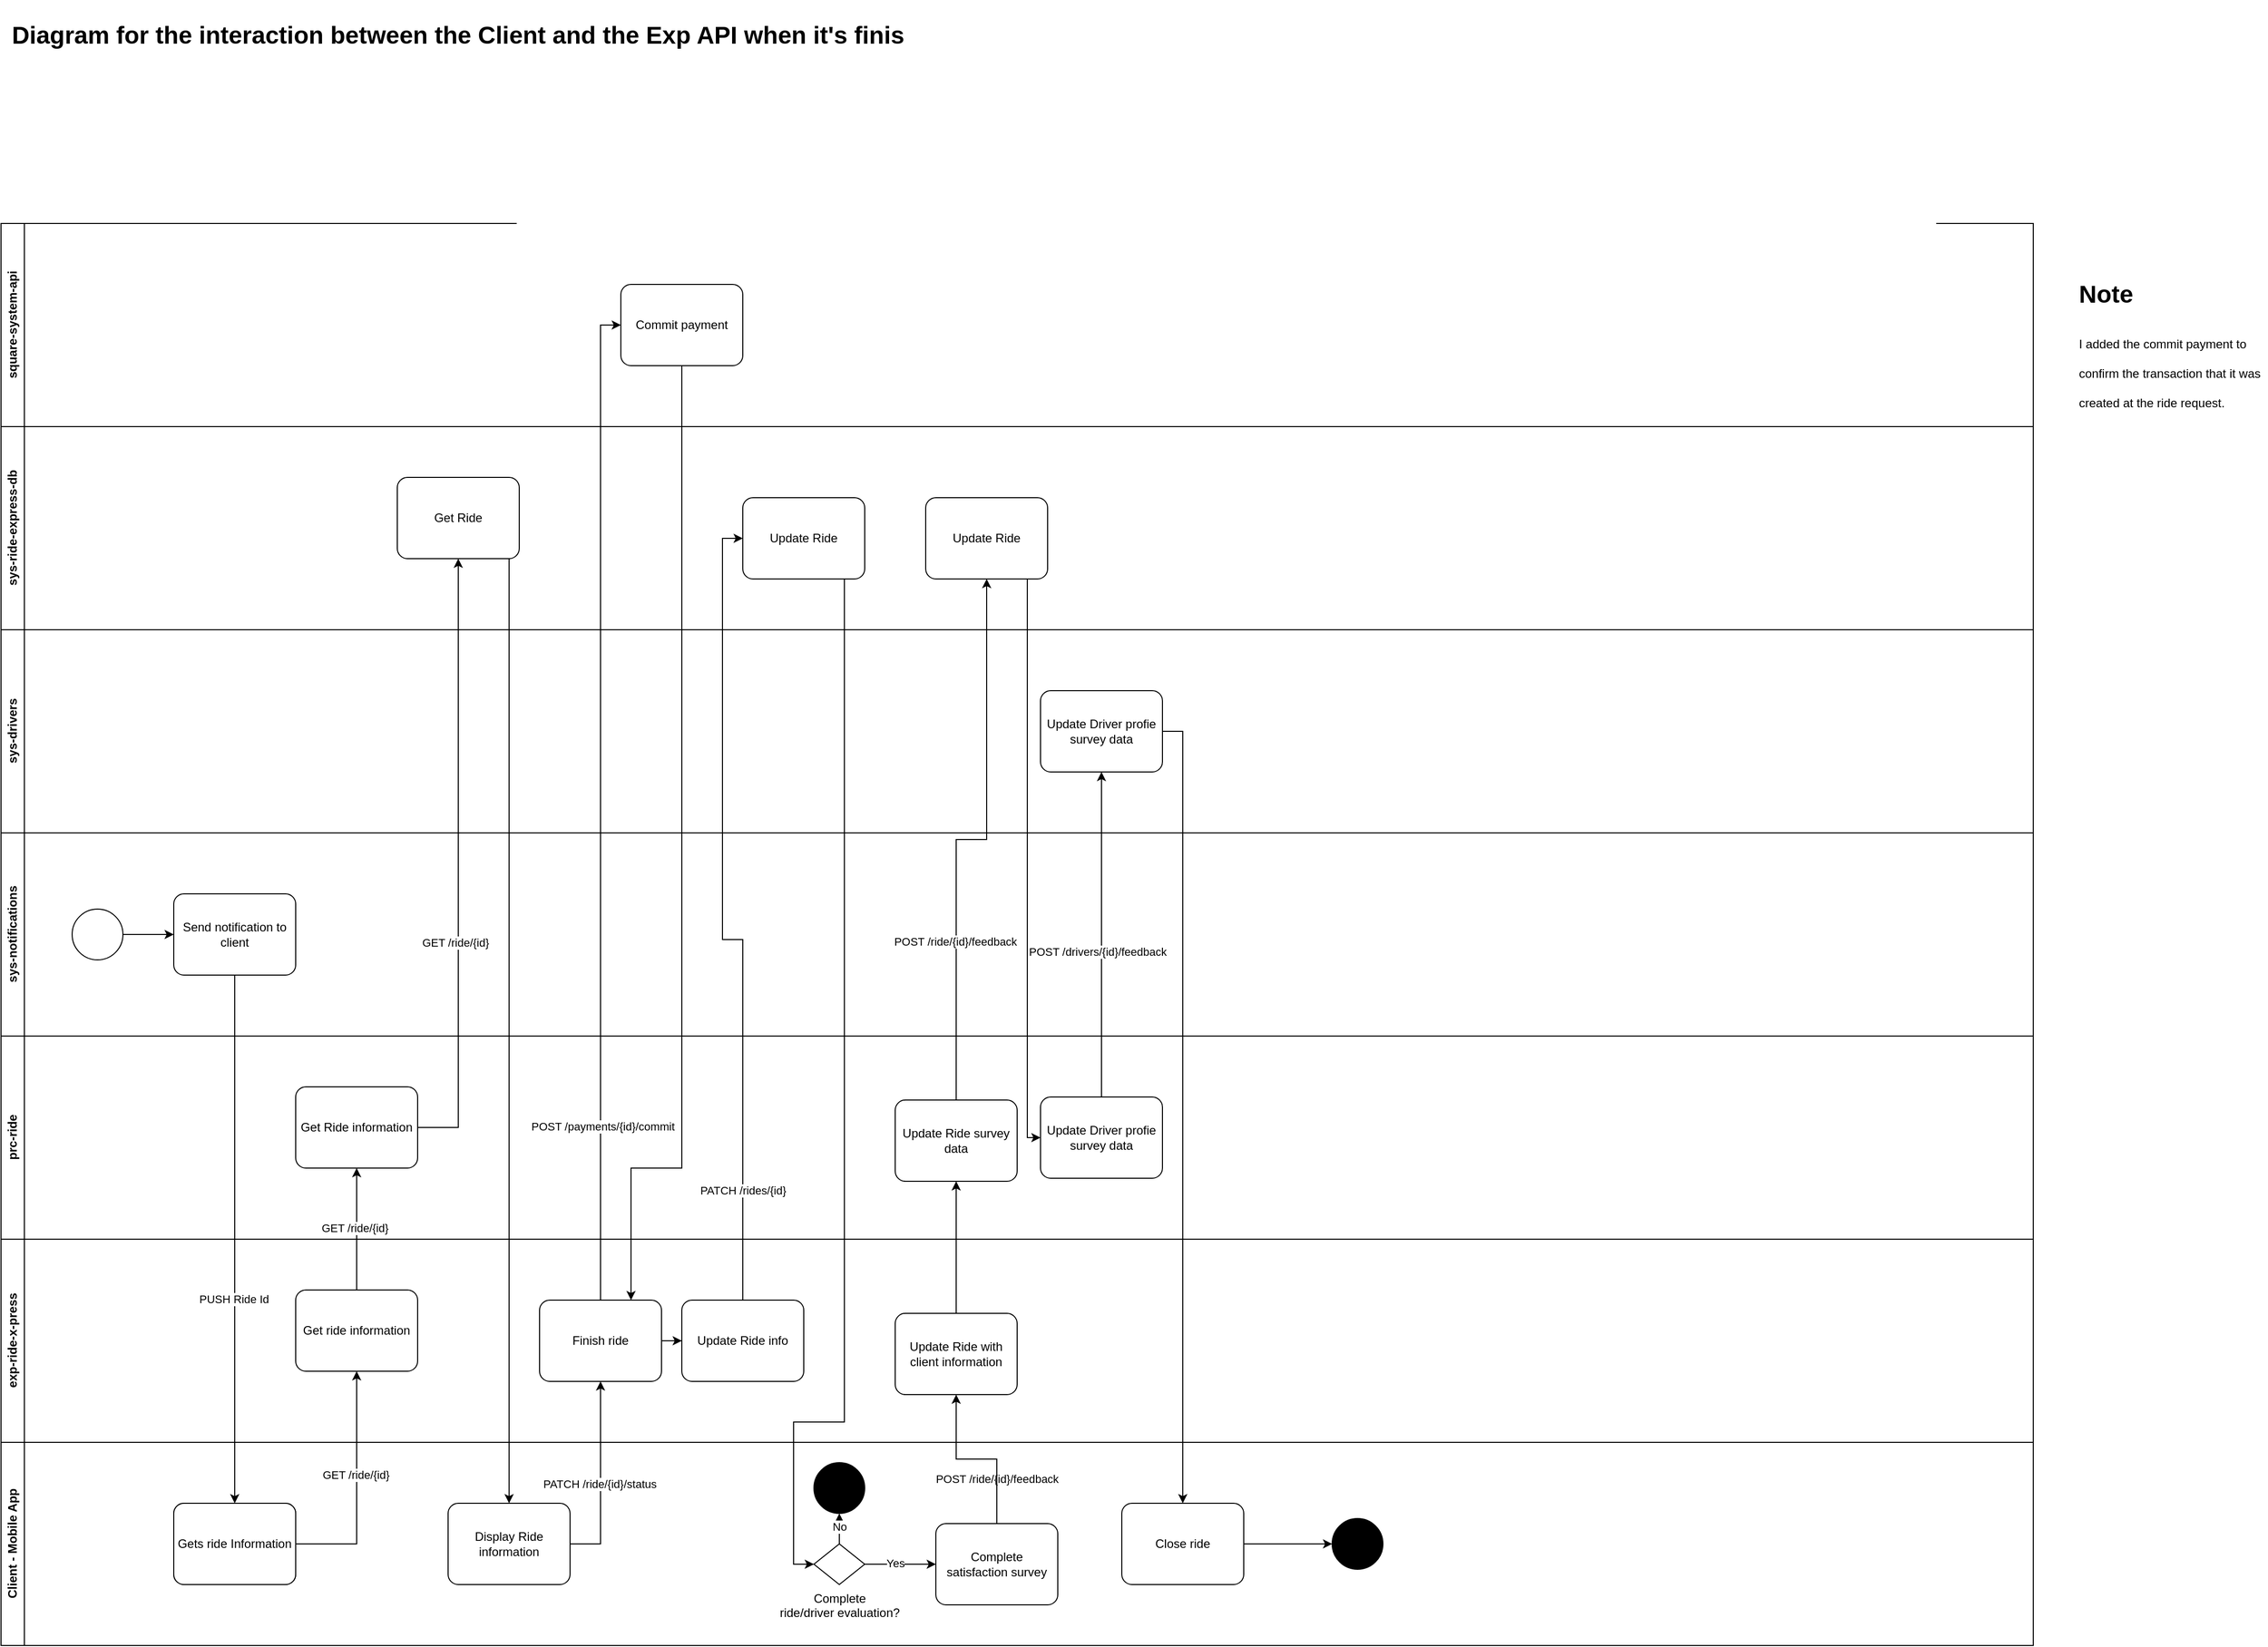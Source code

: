 <mxfile version="22.1.4" type="github">
  <diagram name="Drill down Client and the Exp API when it&#39;s finishing a ride" id="sZPMeks1si3X4ankGnfA">
    <mxGraphModel dx="3152" dy="2764" grid="1" gridSize="10" guides="1" tooltips="1" connect="1" arrows="1" fold="1" page="1" pageScale="1" pageWidth="1100" pageHeight="850" math="0" shadow="0">
      <root>
        <mxCell id="VvUdo0zjaCuZu8YFKnKq-0" />
        <mxCell id="VvUdo0zjaCuZu8YFKnKq-1" parent="VvUdo0zjaCuZu8YFKnKq-0" />
        <mxCell id="VvUdo0zjaCuZu8YFKnKq-2" value="exp-ride-x-press" style="swimlane;horizontal=0;whiteSpace=wrap;html=1;" parent="VvUdo0zjaCuZu8YFKnKq-1" vertex="1">
          <mxGeometry x="-1100" y="30" width="2000" height="200" as="geometry" />
        </mxCell>
        <mxCell id="Fo7IQ_wiaGLlkL2eDCLb-12" value="Update Ride info" style="points=[[0.25,0,0],[0.5,0,0],[0.75,0,0],[1,0.25,0],[1,0.5,0],[1,0.75,0],[0.75,1,0],[0.5,1,0],[0.25,1,0],[0,0.75,0],[0,0.5,0],[0,0.25,0]];shape=mxgraph.bpmn.task;whiteSpace=wrap;rectStyle=rounded;size=10;html=1;container=1;expand=0;collapsible=0;taskMarker=abstract;" vertex="1" parent="VvUdo0zjaCuZu8YFKnKq-2">
          <mxGeometry x="670" y="60" width="120" height="80" as="geometry" />
        </mxCell>
        <mxCell id="VvUdo0zjaCuZu8YFKnKq-3" value="Client - Mobile App" style="swimlane;horizontal=0;whiteSpace=wrap;html=1;" parent="VvUdo0zjaCuZu8YFKnKq-1" vertex="1">
          <mxGeometry x="-1100" y="230" width="2000" height="200" as="geometry" />
        </mxCell>
        <mxCell id="VvUdo0zjaCuZu8YFKnKq-4" value="Get Client Geo location" style="points=[[0.25,0,0],[0.5,0,0],[0.75,0,0],[1,0.25,0],[1,0.5,0],[1,0.75,0],[0.75,1,0],[0.5,1,0],[0.25,1,0],[0,0.75,0],[0,0.5,0],[0,0.25,0]];shape=mxgraph.bpmn.task;whiteSpace=wrap;rectStyle=rounded;size=10;html=1;container=1;expand=0;collapsible=0;taskMarker=abstract;" parent="VvUdo0zjaCuZu8YFKnKq-3" vertex="1">
          <mxGeometry x="170" y="60" width="120" height="80" as="geometry" />
        </mxCell>
        <mxCell id="VvUdo0zjaCuZu8YFKnKq-5" value="Display Ride information" style="points=[[0.25,0,0],[0.5,0,0],[0.75,0,0],[1,0.25,0],[1,0.5,0],[1,0.75,0],[0.75,1,0],[0.5,1,0],[0.25,1,0],[0,0.75,0],[0,0.5,0],[0,0.25,0]];shape=mxgraph.bpmn.task;whiteSpace=wrap;rectStyle=rounded;size=10;html=1;container=1;expand=0;collapsible=0;taskMarker=abstract;" parent="VvUdo0zjaCuZu8YFKnKq-3" vertex="1">
          <mxGeometry x="440" y="60" width="120" height="80" as="geometry" />
        </mxCell>
        <mxCell id="VvUdo0zjaCuZu8YFKnKq-17" value="" style="ellipse;whiteSpace=wrap;html=1;aspect=fixed;fillColor=#000000;" parent="VvUdo0zjaCuZu8YFKnKq-3" vertex="1">
          <mxGeometry x="1310" y="75" width="50" height="50" as="geometry" />
        </mxCell>
        <mxCell id="VvUdo0zjaCuZu8YFKnKq-41" value="Close ride" style="points=[[0.25,0,0],[0.5,0,0],[0.75,0,0],[1,0.25,0],[1,0.5,0],[1,0.75,0],[0.75,1,0],[0.5,1,0],[0.25,1,0],[0,0.75,0],[0,0.5,0],[0,0.25,0]];shape=mxgraph.bpmn.task;whiteSpace=wrap;rectStyle=rounded;size=10;html=1;container=1;expand=0;collapsible=0;taskMarker=abstract;" parent="VvUdo0zjaCuZu8YFKnKq-3" vertex="1">
          <mxGeometry x="1103" y="60" width="120" height="80" as="geometry" />
        </mxCell>
        <mxCell id="VvUdo0zjaCuZu8YFKnKq-40" style="edgeStyle=orthogonalEdgeStyle;rounded=0;orthogonalLoop=1;jettySize=auto;html=1;" parent="VvUdo0zjaCuZu8YFKnKq-3" source="VvUdo0zjaCuZu8YFKnKq-41" target="VvUdo0zjaCuZu8YFKnKq-17" edge="1">
          <mxGeometry relative="1" as="geometry">
            <mxPoint x="1240" y="100" as="targetPoint" />
          </mxGeometry>
        </mxCell>
        <mxCell id="x7NhefQ3XoewuiwnYH2W-1" value="Complete &lt;br&gt;ride/driver evaluation?" style="points=[[0.25,0.25,0],[0.5,0,0],[0.75,0.25,0],[1,0.5,0],[0.75,0.75,0],[0.5,1,0],[0.25,0.75,0],[0,0.5,0]];shape=mxgraph.bpmn.gateway2;html=1;verticalLabelPosition=bottom;labelBackgroundColor=#ffffff;verticalAlign=top;align=center;perimeter=rhombusPerimeter;outlineConnect=0;outline=none;symbol=none;" parent="VvUdo0zjaCuZu8YFKnKq-3" vertex="1">
          <mxGeometry x="800" y="100" width="50" height="40" as="geometry" />
        </mxCell>
        <mxCell id="x7NhefQ3XoewuiwnYH2W-2" style="edgeStyle=orthogonalEdgeStyle;rounded=0;orthogonalLoop=1;jettySize=auto;html=1;entryX=0;entryY=0.5;entryDx=0;entryDy=0;entryPerimeter=0;" parent="VvUdo0zjaCuZu8YFKnKq-3" source="x7NhefQ3XoewuiwnYH2W-1" target="VvUdo0zjaCuZu8YFKnKq-34" edge="1">
          <mxGeometry relative="1" as="geometry" />
        </mxCell>
        <mxCell id="7WDWEMYJrdUVoe0Sw8bg-0" value="Yes" style="edgeLabel;html=1;align=center;verticalAlign=middle;resizable=0;points=[];" parent="x7NhefQ3XoewuiwnYH2W-2" vertex="1" connectable="0">
          <mxGeometry x="-0.16" y="1" relative="1" as="geometry">
            <mxPoint as="offset" />
          </mxGeometry>
        </mxCell>
        <mxCell id="x7NhefQ3XoewuiwnYH2W-3" value="" style="ellipse;whiteSpace=wrap;html=1;aspect=fixed;fillColor=#000000;" parent="VvUdo0zjaCuZu8YFKnKq-3" vertex="1">
          <mxGeometry x="800" y="20" width="50" height="50" as="geometry" />
        </mxCell>
        <mxCell id="x7NhefQ3XoewuiwnYH2W-4" style="edgeStyle=orthogonalEdgeStyle;rounded=0;orthogonalLoop=1;jettySize=auto;html=1;" parent="VvUdo0zjaCuZu8YFKnKq-3" source="x7NhefQ3XoewuiwnYH2W-1" target="x7NhefQ3XoewuiwnYH2W-3" edge="1">
          <mxGeometry relative="1" as="geometry" />
        </mxCell>
        <mxCell id="x7NhefQ3XoewuiwnYH2W-5" value="No" style="edgeLabel;html=1;align=center;verticalAlign=middle;resizable=0;points=[];" parent="x7NhefQ3XoewuiwnYH2W-4" vertex="1" connectable="0">
          <mxGeometry x="-0.3" relative="1" as="geometry">
            <mxPoint as="offset" />
          </mxGeometry>
        </mxCell>
        <mxCell id="VvUdo0zjaCuZu8YFKnKq-54" value="POST /ride/{id}/feedback" style="edgeLabel;html=1;align=center;verticalAlign=middle;resizable=0;points=[];" parent="VvUdo0zjaCuZu8YFKnKq-3" vertex="1" connectable="0">
          <mxGeometry x="980" y="36" as="geometry" />
        </mxCell>
        <mxCell id="VvUdo0zjaCuZu8YFKnKq-34" value="Complete &lt;br&gt;satisfaction survey" style="points=[[0.25,0,0],[0.5,0,0],[0.75,0,0],[1,0.25,0],[1,0.5,0],[1,0.75,0],[0.75,1,0],[0.5,1,0],[0.25,1,0],[0,0.75,0],[0,0.5,0],[0,0.25,0]];shape=mxgraph.bpmn.task;whiteSpace=wrap;rectStyle=rounded;size=10;html=1;container=1;expand=0;collapsible=0;taskMarker=abstract;" parent="VvUdo0zjaCuZu8YFKnKq-3" vertex="1">
          <mxGeometry x="920" y="80" width="120" height="80" as="geometry" />
        </mxCell>
        <mxCell id="VvUdo0zjaCuZu8YFKnKq-8" value="prc-ride" style="swimlane;horizontal=0;whiteSpace=wrap;html=1;" parent="VvUdo0zjaCuZu8YFKnKq-1" vertex="1">
          <mxGeometry x="-1100" y="-170" width="2000" height="200" as="geometry" />
        </mxCell>
        <mxCell id="7WDWEMYJrdUVoe0Sw8bg-1" value="Update Driver profie survey data" style="points=[[0.25,0,0],[0.5,0,0],[0.75,0,0],[1,0.25,0],[1,0.5,0],[1,0.75,0],[0.75,1,0],[0.5,1,0],[0.25,1,0],[0,0.75,0],[0,0.5,0],[0,0.25,0]];shape=mxgraph.bpmn.task;whiteSpace=wrap;rectStyle=rounded;size=10;html=1;container=1;expand=0;collapsible=0;taskMarker=abstract;" parent="VvUdo0zjaCuZu8YFKnKq-8" vertex="1">
          <mxGeometry x="1023" y="60" width="120" height="80" as="geometry" />
        </mxCell>
        <mxCell id="VvUdo0zjaCuZu8YFKnKq-9" value="sys-notifications" style="swimlane;horizontal=0;whiteSpace=wrap;html=1;" parent="VvUdo0zjaCuZu8YFKnKq-1" vertex="1">
          <mxGeometry x="-1100" y="-370" width="2000" height="200" as="geometry" />
        </mxCell>
        <mxCell id="VvUdo0zjaCuZu8YFKnKq-10" value="Send notification to client" style="points=[[0.25,0,0],[0.5,0,0],[0.75,0,0],[1,0.25,0],[1,0.5,0],[1,0.75,0],[0.75,1,0],[0.5,1,0],[0.25,1,0],[0,0.75,0],[0,0.5,0],[0,0.25,0]];shape=mxgraph.bpmn.task;whiteSpace=wrap;rectStyle=rounded;size=10;html=1;container=1;expand=0;collapsible=0;taskMarker=abstract;" parent="VvUdo0zjaCuZu8YFKnKq-9" vertex="1">
          <mxGeometry x="170" y="60" width="120" height="80" as="geometry" />
        </mxCell>
        <mxCell id="VvUdo0zjaCuZu8YFKnKq-11" value="" style="points=[[0.145,0.145,0],[0.5,0,0],[0.855,0.145,0],[1,0.5,0],[0.855,0.855,0],[0.5,1,0],[0.145,0.855,0],[0,0.5,0]];shape=mxgraph.bpmn.event;html=1;verticalLabelPosition=bottom;labelBackgroundColor=#ffffff;verticalAlign=top;align=center;perimeter=ellipsePerimeter;outlineConnect=0;aspect=fixed;outline=standard;symbol=general;" parent="VvUdo0zjaCuZu8YFKnKq-9" vertex="1">
          <mxGeometry x="70" y="75" width="50" height="50" as="geometry" />
        </mxCell>
        <mxCell id="VvUdo0zjaCuZu8YFKnKq-12" style="edgeStyle=orthogonalEdgeStyle;rounded=0;orthogonalLoop=1;jettySize=auto;html=1;entryX=0;entryY=0.5;entryDx=0;entryDy=0;entryPerimeter=0;" parent="VvUdo0zjaCuZu8YFKnKq-9" source="VvUdo0zjaCuZu8YFKnKq-11" target="VvUdo0zjaCuZu8YFKnKq-10" edge="1">
          <mxGeometry relative="1" as="geometry" />
        </mxCell>
        <mxCell id="VvUdo0zjaCuZu8YFKnKq-13" style="edgeStyle=orthogonalEdgeStyle;rounded=0;orthogonalLoop=1;jettySize=auto;html=1;" parent="VvUdo0zjaCuZu8YFKnKq-1" edge="1">
          <mxGeometry relative="1" as="geometry">
            <mxPoint x="1950" y="-50" as="sourcePoint" />
            <Array as="points">
              <mxPoint x="1950" y="-410" />
            </Array>
          </mxGeometry>
        </mxCell>
        <mxCell id="VvUdo0zjaCuZu8YFKnKq-14" value="sys-ride-express-db" style="swimlane;horizontal=0;whiteSpace=wrap;html=1;" parent="VvUdo0zjaCuZu8YFKnKq-1" vertex="1">
          <mxGeometry x="-1100" y="-770" width="2000" height="200" as="geometry" />
        </mxCell>
        <mxCell id="VvUdo0zjaCuZu8YFKnKq-15" value="Get Ride" style="points=[[0.25,0,0],[0.5,0,0],[0.75,0,0],[1,0.25,0],[1,0.5,0],[1,0.75,0],[0.75,1,0],[0.5,1,0],[0.25,1,0],[0,0.75,0],[0,0.5,0],[0,0.25,0]];shape=mxgraph.bpmn.task;whiteSpace=wrap;rectStyle=rounded;size=10;html=1;container=1;expand=0;collapsible=0;taskMarker=abstract;" parent="VvUdo0zjaCuZu8YFKnKq-14" vertex="1">
          <mxGeometry x="390" y="50" width="120" height="80" as="geometry" />
        </mxCell>
        <mxCell id="VvUdo0zjaCuZu8YFKnKq-16" value="Update Ride" style="points=[[0.25,0,0],[0.5,0,0],[0.75,0,0],[1,0.25,0],[1,0.5,0],[1,0.75,0],[0.75,1,0],[0.5,1,0],[0.25,1,0],[0,0.75,0],[0,0.5,0],[0,0.25,0]];shape=mxgraph.bpmn.task;whiteSpace=wrap;rectStyle=rounded;size=10;html=1;container=1;expand=0;collapsible=0;taskMarker=abstract;" parent="VvUdo0zjaCuZu8YFKnKq-14" vertex="1">
          <mxGeometry x="910" y="70" width="120" height="80" as="geometry" />
        </mxCell>
        <mxCell id="Fo7IQ_wiaGLlkL2eDCLb-9" value="Update Ride" style="points=[[0.25,0,0],[0.5,0,0],[0.75,0,0],[1,0.25,0],[1,0.5,0],[1,0.75,0],[0.75,1,0],[0.5,1,0],[0.25,1,0],[0,0.75,0],[0,0.5,0],[0,0.25,0]];shape=mxgraph.bpmn.task;whiteSpace=wrap;rectStyle=rounded;size=10;html=1;container=1;expand=0;collapsible=0;taskMarker=abstract;" vertex="1" parent="VvUdo0zjaCuZu8YFKnKq-14">
          <mxGeometry x="730" y="70" width="120" height="80" as="geometry" />
        </mxCell>
        <mxCell id="VvUdo0zjaCuZu8YFKnKq-19" value="Get ride information" style="points=[[0.25,0,0],[0.5,0,0],[0.75,0,0],[1,0.25,0],[1,0.5,0],[1,0.75,0],[0.75,1,0],[0.5,1,0],[0.25,1,0],[0,0.75,0],[0,0.5,0],[0,0.25,0]];shape=mxgraph.bpmn.task;whiteSpace=wrap;rectStyle=rounded;size=10;html=1;container=1;expand=0;collapsible=0;taskMarker=abstract;" parent="VvUdo0zjaCuZu8YFKnKq-1" vertex="1">
          <mxGeometry x="-810" y="80" width="120" height="80" as="geometry" />
        </mxCell>
        <mxCell id="VvUdo0zjaCuZu8YFKnKq-20" value="Gets ride Information" style="points=[[0.25,0,0],[0.5,0,0],[0.75,0,0],[1,0.25,0],[1,0.5,0],[1,0.75,0],[0.75,1,0],[0.5,1,0],[0.25,1,0],[0,0.75,0],[0,0.5,0],[0,0.25,0]];shape=mxgraph.bpmn.task;whiteSpace=wrap;rectStyle=rounded;size=10;html=1;container=1;expand=0;collapsible=0;taskMarker=abstract;" parent="VvUdo0zjaCuZu8YFKnKq-1" vertex="1">
          <mxGeometry x="-930" y="290" width="120" height="80" as="geometry" />
        </mxCell>
        <mxCell id="VvUdo0zjaCuZu8YFKnKq-21" value="Get Ride information" style="points=[[0.25,0,0],[0.5,0,0],[0.75,0,0],[1,0.25,0],[1,0.5,0],[1,0.75,0],[0.75,1,0],[0.5,1,0],[0.25,1,0],[0,0.75,0],[0,0.5,0],[0,0.25,0]];shape=mxgraph.bpmn.task;whiteSpace=wrap;rectStyle=rounded;size=10;html=1;container=1;expand=0;collapsible=0;taskMarker=abstract;" parent="VvUdo0zjaCuZu8YFKnKq-1" vertex="1">
          <mxGeometry x="-810" y="-120" width="120" height="80" as="geometry" />
        </mxCell>
        <mxCell id="VvUdo0zjaCuZu8YFKnKq-22" style="edgeStyle=orthogonalEdgeStyle;rounded=0;orthogonalLoop=1;jettySize=auto;html=1;exitX=1;exitY=0.5;exitDx=0;exitDy=0;exitPerimeter=0;" parent="VvUdo0zjaCuZu8YFKnKq-1" source="VvUdo0zjaCuZu8YFKnKq-21" target="VvUdo0zjaCuZu8YFKnKq-15" edge="1">
          <mxGeometry relative="1" as="geometry">
            <mxPoint x="-210" y="-120" as="sourcePoint" />
          </mxGeometry>
        </mxCell>
        <mxCell id="VvUdo0zjaCuZu8YFKnKq-23" value="GET /ride/{id}" style="edgeLabel;html=1;align=center;verticalAlign=middle;resizable=0;points=[];" parent="VvUdo0zjaCuZu8YFKnKq-22" vertex="1" connectable="0">
          <mxGeometry x="-0.258" y="3" relative="1" as="geometry">
            <mxPoint as="offset" />
          </mxGeometry>
        </mxCell>
        <mxCell id="VvUdo0zjaCuZu8YFKnKq-24" style="edgeStyle=orthogonalEdgeStyle;rounded=0;orthogonalLoop=1;jettySize=auto;html=1;entryX=0.5;entryY=0;entryDx=0;entryDy=0;entryPerimeter=0;" parent="VvUdo0zjaCuZu8YFKnKq-1" source="VvUdo0zjaCuZu8YFKnKq-15" edge="1" target="VvUdo0zjaCuZu8YFKnKq-5">
          <mxGeometry relative="1" as="geometry">
            <mxPoint x="-520" y="290" as="targetPoint" />
            <Array as="points">
              <mxPoint x="-600" y="-410" />
              <mxPoint x="-600" y="-410" />
            </Array>
          </mxGeometry>
        </mxCell>
        <mxCell id="VvUdo0zjaCuZu8YFKnKq-25" style="edgeStyle=orthogonalEdgeStyle;rounded=0;orthogonalLoop=1;jettySize=auto;html=1;" parent="VvUdo0zjaCuZu8YFKnKq-1" source="VvUdo0zjaCuZu8YFKnKq-20" edge="1">
          <mxGeometry relative="1" as="geometry">
            <mxPoint x="-750" y="160" as="targetPoint" />
            <Array as="points">
              <mxPoint x="-750" y="330" />
            </Array>
          </mxGeometry>
        </mxCell>
        <mxCell id="VvUdo0zjaCuZu8YFKnKq-26" value="GET /ride/{id}" style="edgeLabel;html=1;align=center;verticalAlign=middle;resizable=0;points=[];" parent="VvUdo0zjaCuZu8YFKnKq-25" vertex="1" connectable="0">
          <mxGeometry x="0.113" y="1" relative="1" as="geometry">
            <mxPoint as="offset" />
          </mxGeometry>
        </mxCell>
        <mxCell id="VvUdo0zjaCuZu8YFKnKq-27" value="" style="edgeStyle=orthogonalEdgeStyle;rounded=0;orthogonalLoop=1;jettySize=auto;html=1;" parent="VvUdo0zjaCuZu8YFKnKq-1" source="VvUdo0zjaCuZu8YFKnKq-19" target="VvUdo0zjaCuZu8YFKnKq-21" edge="1">
          <mxGeometry relative="1" as="geometry" />
        </mxCell>
        <mxCell id="VvUdo0zjaCuZu8YFKnKq-28" value="GET /ride/{id}" style="edgeLabel;html=1;align=center;verticalAlign=middle;resizable=0;points=[];" parent="VvUdo0zjaCuZu8YFKnKq-27" vertex="1" connectable="0">
          <mxGeometry x="0.013" y="2" relative="1" as="geometry">
            <mxPoint as="offset" />
          </mxGeometry>
        </mxCell>
        <mxCell id="VvUdo0zjaCuZu8YFKnKq-29" style="edgeStyle=orthogonalEdgeStyle;rounded=0;orthogonalLoop=1;jettySize=auto;html=1;" parent="VvUdo0zjaCuZu8YFKnKq-1" source="VvUdo0zjaCuZu8YFKnKq-10" target="VvUdo0zjaCuZu8YFKnKq-20" edge="1">
          <mxGeometry relative="1" as="geometry" />
        </mxCell>
        <mxCell id="x7NhefQ3XoewuiwnYH2W-0" value="PUSH Ride Id" style="edgeLabel;html=1;align=center;verticalAlign=middle;resizable=0;points=[];" parent="VvUdo0zjaCuZu8YFKnKq-29" vertex="1" connectable="0">
          <mxGeometry x="0.227" y="-1" relative="1" as="geometry">
            <mxPoint as="offset" />
          </mxGeometry>
        </mxCell>
        <mxCell id="VvUdo0zjaCuZu8YFKnKq-33" value="" style="edgeStyle=orthogonalEdgeStyle;rounded=0;orthogonalLoop=1;jettySize=auto;html=1;entryX=0.5;entryY=0;entryDx=0;entryDy=0;entryPerimeter=0;exitX=1;exitY=0.5;exitDx=0;exitDy=0;exitPerimeter=0;" parent="VvUdo0zjaCuZu8YFKnKq-1" source="tqwcumiHTZXrV8akWIam-1" target="VvUdo0zjaCuZu8YFKnKq-41" edge="1">
          <mxGeometry relative="1" as="geometry">
            <mxPoint x="-40" y="330" as="targetPoint" />
            <Array as="points">
              <mxPoint x="63" y="-470" />
              <mxPoint x="63" y="280" />
            </Array>
          </mxGeometry>
        </mxCell>
        <mxCell id="VvUdo0zjaCuZu8YFKnKq-52" value="Update Ride with client information" style="points=[[0.25,0,0],[0.5,0,0],[0.75,0,0],[1,0.25,0],[1,0.5,0],[1,0.75,0],[0.75,1,0],[0.5,1,0],[0.25,1,0],[0,0.75,0],[0,0.5,0],[0,0.25,0]];shape=mxgraph.bpmn.task;whiteSpace=wrap;rectStyle=rounded;size=10;html=1;container=1;expand=0;collapsible=0;taskMarker=abstract;" parent="VvUdo0zjaCuZu8YFKnKq-1" vertex="1">
          <mxGeometry x="-220" y="103" width="120" height="80" as="geometry" />
        </mxCell>
        <mxCell id="VvUdo0zjaCuZu8YFKnKq-53" value="Update Ride survey data" style="points=[[0.25,0,0],[0.5,0,0],[0.75,0,0],[1,0.25,0],[1,0.5,0],[1,0.75,0],[0.75,1,0],[0.5,1,0],[0.25,1,0],[0,0.75,0],[0,0.5,0],[0,0.25,0]];shape=mxgraph.bpmn.task;whiteSpace=wrap;rectStyle=rounded;size=10;html=1;container=1;expand=0;collapsible=0;taskMarker=abstract;" parent="VvUdo0zjaCuZu8YFKnKq-1" vertex="1">
          <mxGeometry x="-220" y="-107" width="120" height="80" as="geometry" />
        </mxCell>
        <mxCell id="VvUdo0zjaCuZu8YFKnKq-55" style="edgeStyle=orthogonalEdgeStyle;rounded=0;orthogonalLoop=1;jettySize=auto;html=1;entryX=0.5;entryY=1;entryDx=0;entryDy=0;entryPerimeter=0;" parent="VvUdo0zjaCuZu8YFKnKq-1" source="VvUdo0zjaCuZu8YFKnKq-52" target="VvUdo0zjaCuZu8YFKnKq-53" edge="1">
          <mxGeometry relative="1" as="geometry" />
        </mxCell>
        <mxCell id="VvUdo0zjaCuZu8YFKnKq-56" style="edgeStyle=orthogonalEdgeStyle;rounded=0;orthogonalLoop=1;jettySize=auto;html=1;entryX=0.5;entryY=1;entryDx=0;entryDy=0;entryPerimeter=0;" parent="VvUdo0zjaCuZu8YFKnKq-1" source="VvUdo0zjaCuZu8YFKnKq-53" target="VvUdo0zjaCuZu8YFKnKq-16" edge="1">
          <mxGeometry relative="1" as="geometry" />
        </mxCell>
        <mxCell id="VvUdo0zjaCuZu8YFKnKq-57" value="POST /ride/{id}/feedback" style="edgeLabel;html=1;align=center;verticalAlign=middle;resizable=0;points=[];" parent="VvUdo0zjaCuZu8YFKnKq-56" vertex="1" connectable="0">
          <mxGeometry x="-0.423" y="1" relative="1" as="geometry">
            <mxPoint as="offset" />
          </mxGeometry>
        </mxCell>
        <mxCell id="VvUdo0zjaCuZu8YFKnKq-58" style="edgeStyle=orthogonalEdgeStyle;rounded=0;orthogonalLoop=1;jettySize=auto;html=1;entryX=0.5;entryY=1;entryDx=0;entryDy=0;entryPerimeter=0;exitX=0.5;exitY=0;exitDx=0;exitDy=0;exitPerimeter=0;" parent="VvUdo0zjaCuZu8YFKnKq-1" target="VvUdo0zjaCuZu8YFKnKq-52" edge="1" source="VvUdo0zjaCuZu8YFKnKq-34">
          <mxGeometry relative="1" as="geometry">
            <mxPoint x="-160" y="293" as="sourcePoint" />
          </mxGeometry>
        </mxCell>
        <mxCell id="VvUdo0zjaCuZu8YFKnKq-59" value="&lt;h1&gt;Diagram for the interaction between the Client and the Exp API when it&#39;s finishing a ride&lt;br&gt;&lt;/h1&gt;" style="text;html=1;align=center;verticalAlign=middle;resizable=0;points=[];autosize=1;strokeColor=none;fillColor=none;" parent="VvUdo0zjaCuZu8YFKnKq-1" vertex="1">
          <mxGeometry x="-1100" y="-1190" width="1020" height="70" as="geometry" />
        </mxCell>
        <mxCell id="tqwcumiHTZXrV8akWIam-0" value="sys-drivers" style="swimlane;horizontal=0;whiteSpace=wrap;html=1;" parent="VvUdo0zjaCuZu8YFKnKq-1" vertex="1">
          <mxGeometry x="-1100" y="-570" width="2000" height="200" as="geometry" />
        </mxCell>
        <mxCell id="tqwcumiHTZXrV8akWIam-1" value="Update Driver profie survey data" style="points=[[0.25,0,0],[0.5,0,0],[0.75,0,0],[1,0.25,0],[1,0.5,0],[1,0.75,0],[0.75,1,0],[0.5,1,0],[0.25,1,0],[0,0.75,0],[0,0.5,0],[0,0.25,0]];shape=mxgraph.bpmn.task;whiteSpace=wrap;rectStyle=rounded;size=10;html=1;container=1;expand=0;collapsible=0;taskMarker=abstract;" parent="tqwcumiHTZXrV8akWIam-0" vertex="1">
          <mxGeometry x="1023" y="60" width="120" height="80" as="geometry" />
        </mxCell>
        <mxCell id="7WDWEMYJrdUVoe0Sw8bg-2" style="edgeStyle=orthogonalEdgeStyle;rounded=0;orthogonalLoop=1;jettySize=auto;html=1;exitX=0.75;exitY=1;exitDx=0;exitDy=0;exitPerimeter=0;entryX=0;entryY=0.5;entryDx=0;entryDy=0;entryPerimeter=0;" parent="tqwcumiHTZXrV8akWIam-0" target="7WDWEMYJrdUVoe0Sw8bg-1" edge="1">
          <mxGeometry relative="1" as="geometry">
            <Array as="points">
              <mxPoint x="1010" y="-50" />
              <mxPoint x="1010" y="500" />
            </Array>
            <mxPoint x="990" y="-50" as="sourcePoint" />
            <mxPoint x="1040" y="460" as="targetPoint" />
          </mxGeometry>
        </mxCell>
        <mxCell id="tqwcumiHTZXrV8akWIam-2" value="" style="edgeStyle=orthogonalEdgeStyle;rounded=0;orthogonalLoop=1;jettySize=auto;html=1;" parent="VvUdo0zjaCuZu8YFKnKq-1" source="7WDWEMYJrdUVoe0Sw8bg-1" target="tqwcumiHTZXrV8akWIam-1" edge="1">
          <mxGeometry relative="1" as="geometry" />
        </mxCell>
        <mxCell id="tqwcumiHTZXrV8akWIam-3" value="POST /drivers/{id}/feedback" style="edgeLabel;html=1;align=center;verticalAlign=middle;resizable=0;points=[];" parent="tqwcumiHTZXrV8akWIam-2" vertex="1" connectable="0">
          <mxGeometry x="-0.106" y="4" relative="1" as="geometry">
            <mxPoint as="offset" />
          </mxGeometry>
        </mxCell>
        <mxCell id="Fo7IQ_wiaGLlkL2eDCLb-0" value="square-system-api" style="swimlane;horizontal=0;whiteSpace=wrap;html=1;" vertex="1" parent="VvUdo0zjaCuZu8YFKnKq-1">
          <mxGeometry x="-1100" y="-970" width="2000" height="200" as="geometry" />
        </mxCell>
        <mxCell id="Fo7IQ_wiaGLlkL2eDCLb-1" value="Commit payment" style="points=[[0.25,0,0],[0.5,0,0],[0.75,0,0],[1,0.25,0],[1,0.5,0],[1,0.75,0],[0.75,1,0],[0.5,1,0],[0.25,1,0],[0,0.75,0],[0,0.5,0],[0,0.25,0]];shape=mxgraph.bpmn.task;whiteSpace=wrap;rectStyle=rounded;size=10;html=1;container=1;expand=0;collapsible=0;taskMarker=abstract;" vertex="1" parent="Fo7IQ_wiaGLlkL2eDCLb-0">
          <mxGeometry x="610" y="60" width="120" height="80" as="geometry" />
        </mxCell>
        <mxCell id="Fo7IQ_wiaGLlkL2eDCLb-5" style="edgeStyle=orthogonalEdgeStyle;rounded=0;orthogonalLoop=1;jettySize=auto;html=1;entryX=0;entryY=0.5;entryDx=0;entryDy=0;entryPerimeter=0;" edge="1" parent="VvUdo0zjaCuZu8YFKnKq-1" source="Fo7IQ_wiaGLlkL2eDCLb-6" target="Fo7IQ_wiaGLlkL2eDCLb-1">
          <mxGeometry relative="1" as="geometry" />
        </mxCell>
        <mxCell id="Fo7IQ_wiaGLlkL2eDCLb-17" value="POST /payments/{id}/commit" style="edgeLabel;html=1;align=center;verticalAlign=middle;resizable=0;points=[];" vertex="1" connectable="0" parent="Fo7IQ_wiaGLlkL2eDCLb-5">
          <mxGeometry x="-0.651" y="-2" relative="1" as="geometry">
            <mxPoint as="offset" />
          </mxGeometry>
        </mxCell>
        <mxCell id="Fo7IQ_wiaGLlkL2eDCLb-7" value="" style="edgeStyle=orthogonalEdgeStyle;rounded=0;orthogonalLoop=1;jettySize=auto;html=1;entryX=0.5;entryY=1;entryDx=0;entryDy=0;entryPerimeter=0;" edge="1" parent="VvUdo0zjaCuZu8YFKnKq-1" source="VvUdo0zjaCuZu8YFKnKq-5" target="Fo7IQ_wiaGLlkL2eDCLb-6">
          <mxGeometry relative="1" as="geometry">
            <mxPoint x="-540" y="330" as="sourcePoint" />
            <mxPoint x="-490" y="-870" as="targetPoint" />
            <Array as="points">
              <mxPoint x="-510" y="330" />
            </Array>
          </mxGeometry>
        </mxCell>
        <mxCell id="Fo7IQ_wiaGLlkL2eDCLb-8" value="PATCH /ride/{id}/status" style="edgeLabel;html=1;align=center;verticalAlign=middle;resizable=0;points=[];" vertex="1" connectable="0" parent="Fo7IQ_wiaGLlkL2eDCLb-7">
          <mxGeometry x="-0.063" y="1" relative="1" as="geometry">
            <mxPoint as="offset" />
          </mxGeometry>
        </mxCell>
        <mxCell id="Fo7IQ_wiaGLlkL2eDCLb-6" value="Finish ride" style="points=[[0.25,0,0],[0.5,0,0],[0.75,0,0],[1,0.25,0],[1,0.5,0],[1,0.75,0],[0.75,1,0],[0.5,1,0],[0.25,1,0],[0,0.75,0],[0,0.5,0],[0,0.25,0]];shape=mxgraph.bpmn.task;whiteSpace=wrap;rectStyle=rounded;size=10;html=1;container=1;expand=0;collapsible=0;taskMarker=abstract;" vertex="1" parent="VvUdo0zjaCuZu8YFKnKq-1">
          <mxGeometry x="-570" y="90" width="120" height="80" as="geometry" />
        </mxCell>
        <mxCell id="Fo7IQ_wiaGLlkL2eDCLb-11" style="edgeStyle=orthogonalEdgeStyle;rounded=0;orthogonalLoop=1;jettySize=auto;html=1;entryX=0.75;entryY=0;entryDx=0;entryDy=0;entryPerimeter=0;" edge="1" parent="VvUdo0zjaCuZu8YFKnKq-1" source="Fo7IQ_wiaGLlkL2eDCLb-1" target="Fo7IQ_wiaGLlkL2eDCLb-6">
          <mxGeometry relative="1" as="geometry">
            <Array as="points">
              <mxPoint x="-430" y="-40" />
              <mxPoint x="-480" y="-40" />
            </Array>
          </mxGeometry>
        </mxCell>
        <mxCell id="Fo7IQ_wiaGLlkL2eDCLb-13" style="edgeStyle=orthogonalEdgeStyle;rounded=0;orthogonalLoop=1;jettySize=auto;html=1;entryX=0;entryY=0.5;entryDx=0;entryDy=0;entryPerimeter=0;" edge="1" parent="VvUdo0zjaCuZu8YFKnKq-1" source="Fo7IQ_wiaGLlkL2eDCLb-6" target="Fo7IQ_wiaGLlkL2eDCLb-12">
          <mxGeometry relative="1" as="geometry" />
        </mxCell>
        <mxCell id="Fo7IQ_wiaGLlkL2eDCLb-14" style="edgeStyle=orthogonalEdgeStyle;rounded=0;orthogonalLoop=1;jettySize=auto;html=1;entryX=0;entryY=0.5;entryDx=0;entryDy=0;entryPerimeter=0;" edge="1" parent="VvUdo0zjaCuZu8YFKnKq-1" source="Fo7IQ_wiaGLlkL2eDCLb-12" target="Fo7IQ_wiaGLlkL2eDCLb-9">
          <mxGeometry relative="1" as="geometry" />
        </mxCell>
        <mxCell id="Fo7IQ_wiaGLlkL2eDCLb-18" value="PATCH /rides/{id}" style="edgeLabel;html=1;align=center;verticalAlign=middle;resizable=0;points=[];" vertex="1" connectable="0" parent="Fo7IQ_wiaGLlkL2eDCLb-14">
          <mxGeometry x="-0.727" relative="1" as="geometry">
            <mxPoint as="offset" />
          </mxGeometry>
        </mxCell>
        <mxCell id="Fo7IQ_wiaGLlkL2eDCLb-16" style="edgeStyle=orthogonalEdgeStyle;rounded=0;orthogonalLoop=1;jettySize=auto;html=1;entryX=0;entryY=0.5;entryDx=0;entryDy=0;entryPerimeter=0;" edge="1" parent="VvUdo0zjaCuZu8YFKnKq-1" source="Fo7IQ_wiaGLlkL2eDCLb-9" target="x7NhefQ3XoewuiwnYH2W-1">
          <mxGeometry relative="1" as="geometry">
            <Array as="points">
              <mxPoint x="-270" y="210" />
              <mxPoint x="-320" y="210" />
              <mxPoint x="-320" y="350" />
            </Array>
          </mxGeometry>
        </mxCell>
        <mxCell id="Fo7IQ_wiaGLlkL2eDCLb-19" value="&lt;h1&gt;&lt;span style=&quot;background-color: initial;&quot;&gt;Note&lt;/span&gt;&lt;/h1&gt;&lt;h1&gt;&lt;span style=&quot;background-color: initial; font-size: 12px; font-weight: normal;&quot;&gt;I added the commit payment to confirm the transaction that it was created at the ride request.&lt;/span&gt;&lt;br&gt;&lt;/h1&gt;" style="text;html=1;strokeColor=none;fillColor=none;spacing=5;spacingTop=-20;whiteSpace=wrap;overflow=hidden;rounded=0;" vertex="1" parent="VvUdo0zjaCuZu8YFKnKq-1">
          <mxGeometry x="940" y="-920" width="190" height="200" as="geometry" />
        </mxCell>
      </root>
    </mxGraphModel>
  </diagram>
</mxfile>
